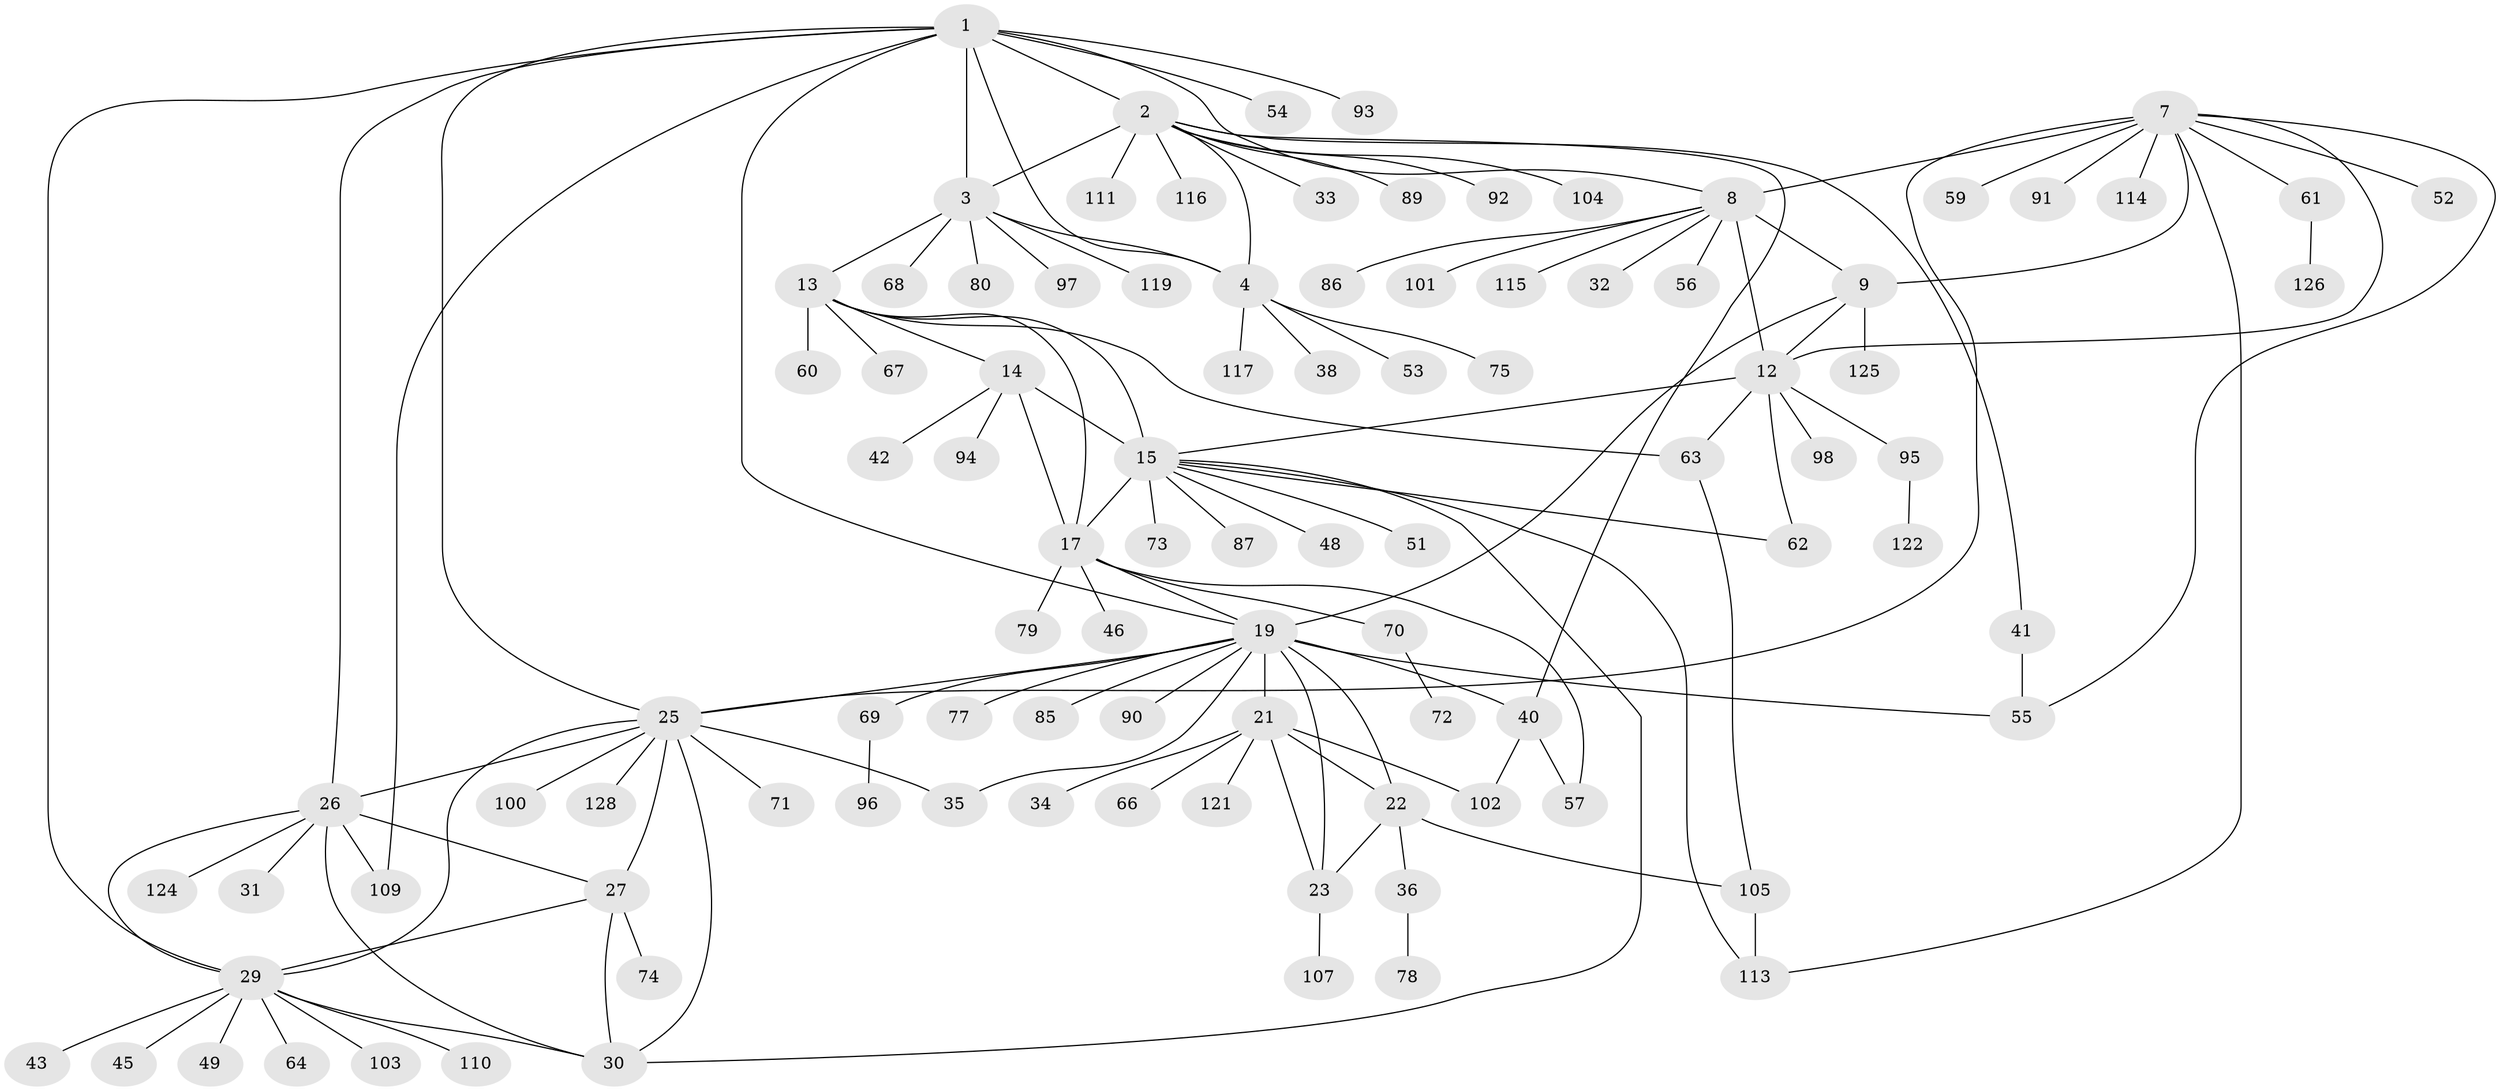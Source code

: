 // original degree distribution, {14: 0.007692307692307693, 12: 0.015384615384615385, 7: 0.06153846153846154, 9: 0.03076923076923077, 6: 0.023076923076923078, 8: 0.038461538461538464, 10: 0.03076923076923077, 5: 0.007692307692307693, 11: 0.007692307692307693, 15: 0.007692307692307693, 1: 0.5307692307692308, 2: 0.18461538461538463, 4: 0.007692307692307693, 3: 0.046153846153846156}
// Generated by graph-tools (version 1.1) at 2025/11/02/27/25 16:11:29]
// undirected, 98 vertices, 135 edges
graph export_dot {
graph [start="1"]
  node [color=gray90,style=filled];
  1 [super="+99"];
  2 [super="+5"];
  3 [super="+6"];
  4 [super="+44"];
  7 [super="+10"];
  8 [super="+11"];
  9 [super="+123"];
  12 [super="+106"];
  13 [super="+47"];
  14 [super="+16"];
  15 [super="+18"];
  17 [super="+65"];
  19 [super="+20"];
  21 [super="+24"];
  22 [super="+39"];
  23 [super="+37"];
  25 [super="+28"];
  26 [super="+76"];
  27 [super="+112"];
  29 [super="+127"];
  30 [super="+82"];
  31;
  32;
  33 [super="+83"];
  34;
  35;
  36;
  38;
  40 [super="+84"];
  41 [super="+50"];
  42;
  43;
  45;
  46;
  48;
  49;
  51;
  52;
  53;
  54 [super="+81"];
  55 [super="+58"];
  56;
  57 [super="+120"];
  59;
  60 [super="+88"];
  61 [super="+129"];
  62;
  63;
  64;
  66;
  67;
  68;
  69;
  70;
  71;
  72;
  73;
  74;
  75;
  77 [super="+108"];
  78 [super="+118"];
  79;
  80;
  85;
  86;
  87;
  89;
  90;
  91;
  92;
  93;
  94;
  95;
  96;
  97;
  98;
  100;
  101;
  102;
  103;
  104;
  105;
  107;
  109;
  110;
  111;
  113 [super="+130"];
  114;
  115;
  116;
  117;
  119;
  121;
  122;
  124;
  125;
  126;
  128;
  1 -- 2 [weight=2];
  1 -- 3 [weight=2];
  1 -- 4;
  1 -- 8;
  1 -- 19;
  1 -- 25;
  1 -- 54;
  1 -- 93;
  1 -- 109;
  1 -- 26;
  1 -- 29;
  2 -- 3 [weight=4];
  2 -- 4 [weight=2];
  2 -- 33;
  2 -- 40;
  2 -- 41;
  2 -- 92;
  2 -- 104;
  2 -- 111;
  2 -- 116;
  2 -- 89;
  3 -- 4 [weight=2];
  3 -- 13;
  3 -- 97;
  3 -- 80;
  3 -- 68;
  3 -- 119;
  4 -- 38;
  4 -- 75;
  4 -- 117;
  4 -- 53;
  7 -- 8 [weight=4];
  7 -- 9 [weight=2];
  7 -- 12 [weight=2];
  7 -- 59;
  7 -- 61;
  7 -- 114;
  7 -- 113;
  7 -- 52;
  7 -- 55;
  7 -- 25;
  7 -- 91;
  8 -- 9 [weight=2];
  8 -- 12 [weight=2];
  8 -- 32;
  8 -- 86;
  8 -- 101;
  8 -- 115;
  8 -- 56;
  9 -- 12;
  9 -- 19;
  9 -- 125;
  12 -- 15;
  12 -- 63;
  12 -- 95;
  12 -- 98;
  12 -- 62;
  13 -- 14 [weight=2];
  13 -- 15 [weight=2];
  13 -- 17;
  13 -- 63;
  13 -- 67;
  13 -- 60;
  14 -- 15 [weight=4];
  14 -- 17 [weight=2];
  14 -- 94;
  14 -- 42;
  15 -- 17 [weight=2];
  15 -- 30;
  15 -- 48;
  15 -- 51;
  15 -- 73;
  15 -- 87;
  15 -- 62;
  15 -- 113;
  17 -- 19;
  17 -- 46;
  17 -- 57;
  17 -- 70;
  17 -- 79;
  19 -- 21 [weight=4];
  19 -- 22 [weight=2];
  19 -- 23 [weight=2];
  19 -- 25;
  19 -- 35;
  19 -- 40;
  19 -- 55;
  19 -- 69;
  19 -- 85;
  19 -- 90;
  19 -- 77;
  21 -- 22 [weight=2];
  21 -- 23 [weight=2];
  21 -- 66;
  21 -- 102;
  21 -- 34;
  21 -- 121;
  22 -- 23;
  22 -- 36;
  22 -- 105;
  23 -- 107;
  25 -- 26 [weight=2];
  25 -- 27 [weight=2];
  25 -- 29 [weight=2];
  25 -- 30 [weight=2];
  25 -- 35;
  25 -- 128;
  25 -- 100;
  25 -- 71;
  26 -- 27;
  26 -- 29;
  26 -- 30;
  26 -- 31;
  26 -- 109;
  26 -- 124;
  27 -- 29;
  27 -- 30;
  27 -- 74;
  29 -- 30;
  29 -- 43;
  29 -- 45;
  29 -- 49;
  29 -- 64;
  29 -- 103;
  29 -- 110;
  36 -- 78;
  40 -- 102;
  40 -- 57;
  41 -- 55;
  61 -- 126;
  63 -- 105;
  69 -- 96;
  70 -- 72;
  95 -- 122;
  105 -- 113;
}

